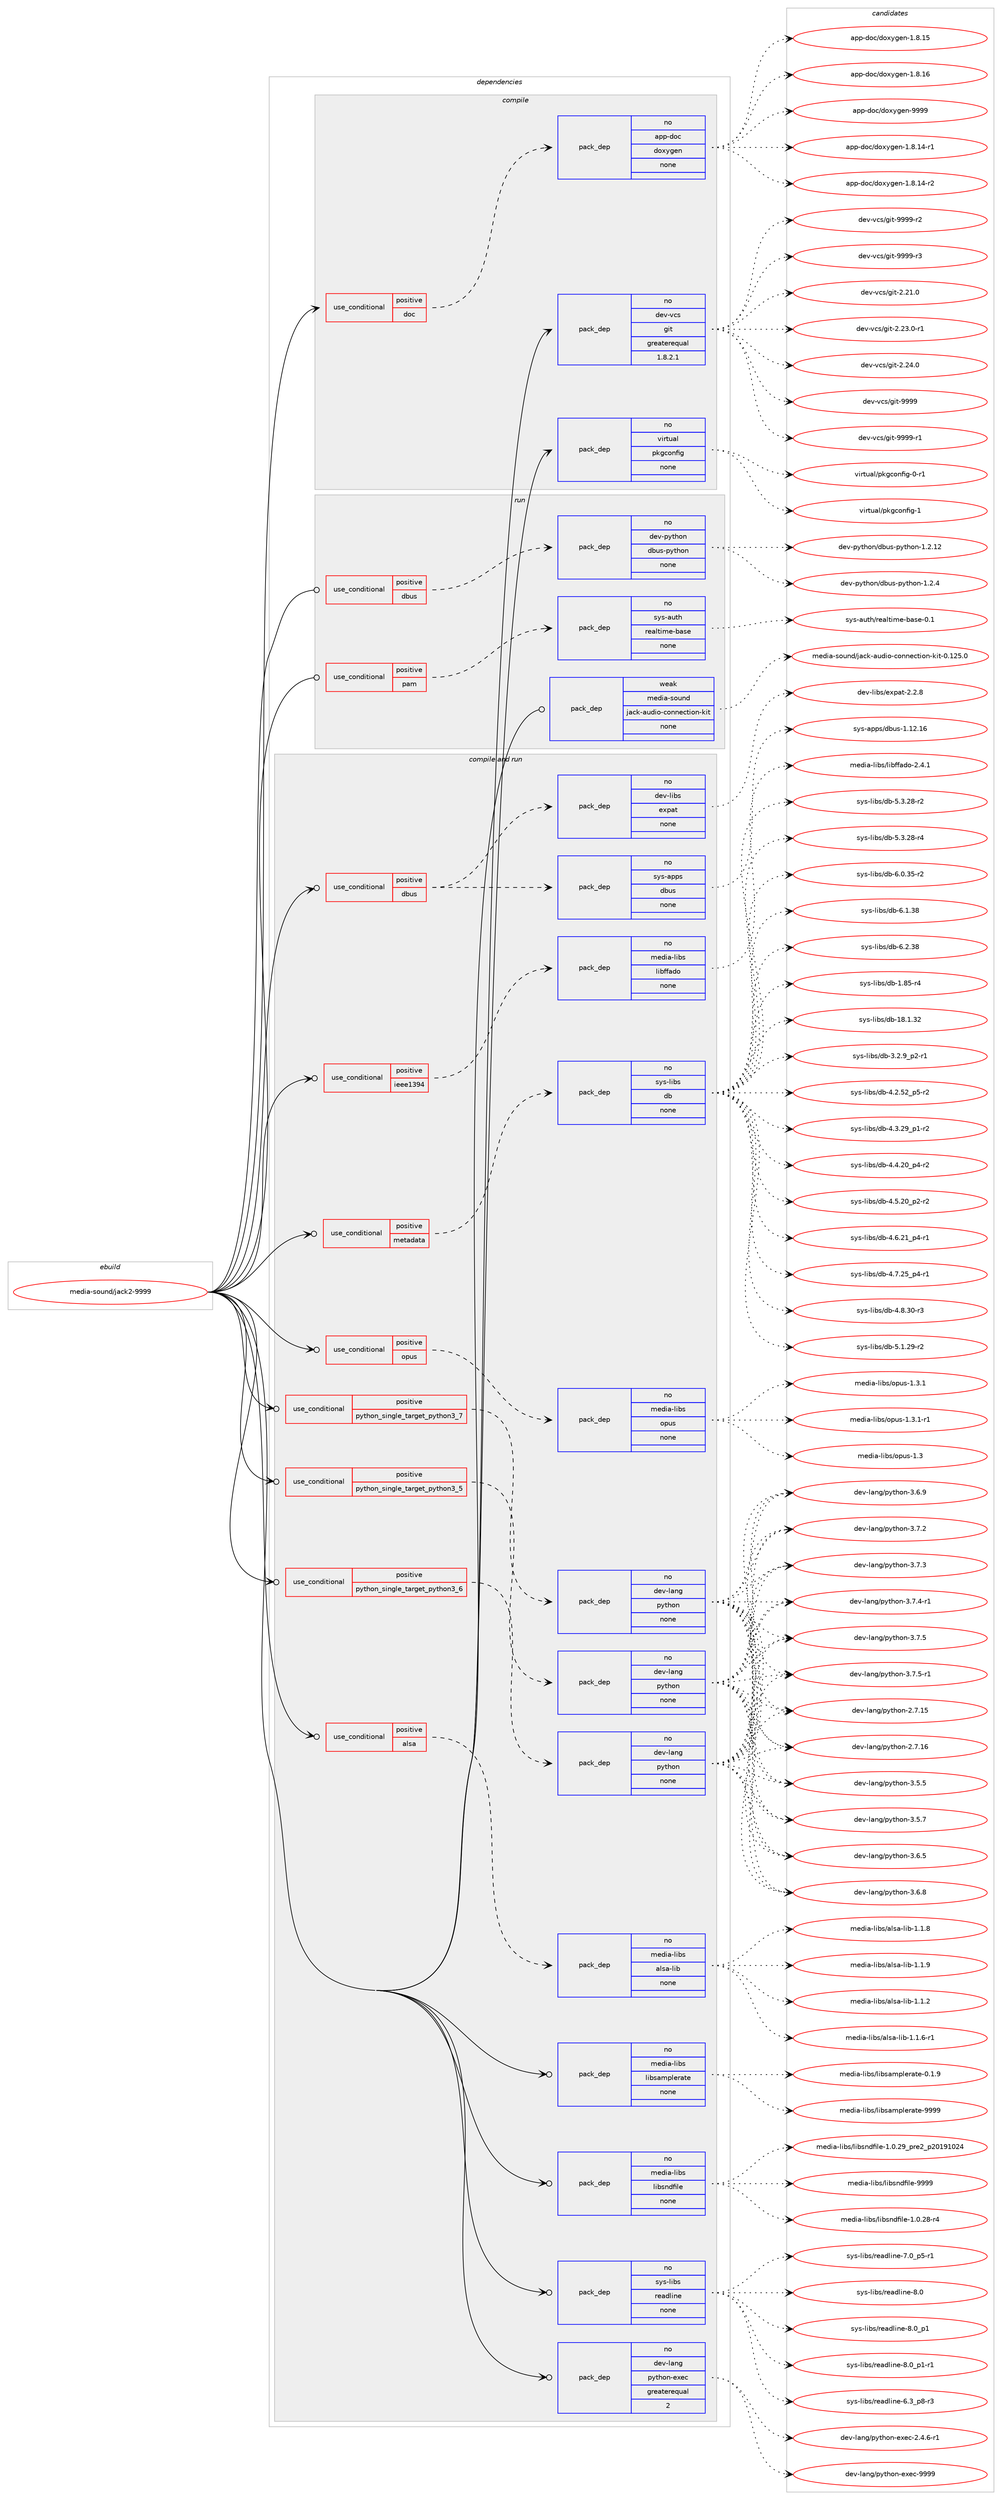 digraph prolog {

# *************
# Graph options
# *************

newrank=true;
concentrate=true;
compound=true;
graph [rankdir=LR,fontname=Helvetica,fontsize=10,ranksep=1.5];#, ranksep=2.5, nodesep=0.2];
edge  [arrowhead=vee];
node  [fontname=Helvetica,fontsize=10];

# **********
# The ebuild
# **********

subgraph cluster_leftcol {
color=gray;
rank=same;
label=<<i>ebuild</i>>;
id [label="media-sound/jack2-9999", color=red, width=4, href="../media-sound/jack2-9999.svg"];
}

# ****************
# The dependencies
# ****************

subgraph cluster_midcol {
color=gray;
label=<<i>dependencies</i>>;
subgraph cluster_compile {
fillcolor="#eeeeee";
style=filled;
label=<<i>compile</i>>;
subgraph cond194132 {
dependency799610 [label=<<TABLE BORDER="0" CELLBORDER="1" CELLSPACING="0" CELLPADDING="4"><TR><TD ROWSPAN="3" CELLPADDING="10">use_conditional</TD></TR><TR><TD>positive</TD></TR><TR><TD>doc</TD></TR></TABLE>>, shape=none, color=red];
subgraph pack591504 {
dependency799611 [label=<<TABLE BORDER="0" CELLBORDER="1" CELLSPACING="0" CELLPADDING="4" WIDTH="220"><TR><TD ROWSPAN="6" CELLPADDING="30">pack_dep</TD></TR><TR><TD WIDTH="110">no</TD></TR><TR><TD>app-doc</TD></TR><TR><TD>doxygen</TD></TR><TR><TD>none</TD></TR><TR><TD></TD></TR></TABLE>>, shape=none, color=blue];
}
dependency799610:e -> dependency799611:w [weight=20,style="dashed",arrowhead="vee"];
}
id:e -> dependency799610:w [weight=20,style="solid",arrowhead="vee"];
subgraph pack591505 {
dependency799612 [label=<<TABLE BORDER="0" CELLBORDER="1" CELLSPACING="0" CELLPADDING="4" WIDTH="220"><TR><TD ROWSPAN="6" CELLPADDING="30">pack_dep</TD></TR><TR><TD WIDTH="110">no</TD></TR><TR><TD>dev-vcs</TD></TR><TR><TD>git</TD></TR><TR><TD>greaterequal</TD></TR><TR><TD>1.8.2.1</TD></TR></TABLE>>, shape=none, color=blue];
}
id:e -> dependency799612:w [weight=20,style="solid",arrowhead="vee"];
subgraph pack591506 {
dependency799613 [label=<<TABLE BORDER="0" CELLBORDER="1" CELLSPACING="0" CELLPADDING="4" WIDTH="220"><TR><TD ROWSPAN="6" CELLPADDING="30">pack_dep</TD></TR><TR><TD WIDTH="110">no</TD></TR><TR><TD>virtual</TD></TR><TR><TD>pkgconfig</TD></TR><TR><TD>none</TD></TR><TR><TD></TD></TR></TABLE>>, shape=none, color=blue];
}
id:e -> dependency799613:w [weight=20,style="solid",arrowhead="vee"];
}
subgraph cluster_compileandrun {
fillcolor="#eeeeee";
style=filled;
label=<<i>compile and run</i>>;
subgraph cond194133 {
dependency799614 [label=<<TABLE BORDER="0" CELLBORDER="1" CELLSPACING="0" CELLPADDING="4"><TR><TD ROWSPAN="3" CELLPADDING="10">use_conditional</TD></TR><TR><TD>positive</TD></TR><TR><TD>alsa</TD></TR></TABLE>>, shape=none, color=red];
subgraph pack591507 {
dependency799615 [label=<<TABLE BORDER="0" CELLBORDER="1" CELLSPACING="0" CELLPADDING="4" WIDTH="220"><TR><TD ROWSPAN="6" CELLPADDING="30">pack_dep</TD></TR><TR><TD WIDTH="110">no</TD></TR><TR><TD>media-libs</TD></TR><TR><TD>alsa-lib</TD></TR><TR><TD>none</TD></TR><TR><TD></TD></TR></TABLE>>, shape=none, color=blue];
}
dependency799614:e -> dependency799615:w [weight=20,style="dashed",arrowhead="vee"];
}
id:e -> dependency799614:w [weight=20,style="solid",arrowhead="odotvee"];
subgraph cond194134 {
dependency799616 [label=<<TABLE BORDER="0" CELLBORDER="1" CELLSPACING="0" CELLPADDING="4"><TR><TD ROWSPAN="3" CELLPADDING="10">use_conditional</TD></TR><TR><TD>positive</TD></TR><TR><TD>dbus</TD></TR></TABLE>>, shape=none, color=red];
subgraph pack591508 {
dependency799617 [label=<<TABLE BORDER="0" CELLBORDER="1" CELLSPACING="0" CELLPADDING="4" WIDTH="220"><TR><TD ROWSPAN="6" CELLPADDING="30">pack_dep</TD></TR><TR><TD WIDTH="110">no</TD></TR><TR><TD>dev-libs</TD></TR><TR><TD>expat</TD></TR><TR><TD>none</TD></TR><TR><TD></TD></TR></TABLE>>, shape=none, color=blue];
}
dependency799616:e -> dependency799617:w [weight=20,style="dashed",arrowhead="vee"];
subgraph pack591509 {
dependency799618 [label=<<TABLE BORDER="0" CELLBORDER="1" CELLSPACING="0" CELLPADDING="4" WIDTH="220"><TR><TD ROWSPAN="6" CELLPADDING="30">pack_dep</TD></TR><TR><TD WIDTH="110">no</TD></TR><TR><TD>sys-apps</TD></TR><TR><TD>dbus</TD></TR><TR><TD>none</TD></TR><TR><TD></TD></TR></TABLE>>, shape=none, color=blue];
}
dependency799616:e -> dependency799618:w [weight=20,style="dashed",arrowhead="vee"];
}
id:e -> dependency799616:w [weight=20,style="solid",arrowhead="odotvee"];
subgraph cond194135 {
dependency799619 [label=<<TABLE BORDER="0" CELLBORDER="1" CELLSPACING="0" CELLPADDING="4"><TR><TD ROWSPAN="3" CELLPADDING="10">use_conditional</TD></TR><TR><TD>positive</TD></TR><TR><TD>ieee1394</TD></TR></TABLE>>, shape=none, color=red];
subgraph pack591510 {
dependency799620 [label=<<TABLE BORDER="0" CELLBORDER="1" CELLSPACING="0" CELLPADDING="4" WIDTH="220"><TR><TD ROWSPAN="6" CELLPADDING="30">pack_dep</TD></TR><TR><TD WIDTH="110">no</TD></TR><TR><TD>media-libs</TD></TR><TR><TD>libffado</TD></TR><TR><TD>none</TD></TR><TR><TD></TD></TR></TABLE>>, shape=none, color=blue];
}
dependency799619:e -> dependency799620:w [weight=20,style="dashed",arrowhead="vee"];
}
id:e -> dependency799619:w [weight=20,style="solid",arrowhead="odotvee"];
subgraph cond194136 {
dependency799621 [label=<<TABLE BORDER="0" CELLBORDER="1" CELLSPACING="0" CELLPADDING="4"><TR><TD ROWSPAN="3" CELLPADDING="10">use_conditional</TD></TR><TR><TD>positive</TD></TR><TR><TD>metadata</TD></TR></TABLE>>, shape=none, color=red];
subgraph pack591511 {
dependency799622 [label=<<TABLE BORDER="0" CELLBORDER="1" CELLSPACING="0" CELLPADDING="4" WIDTH="220"><TR><TD ROWSPAN="6" CELLPADDING="30">pack_dep</TD></TR><TR><TD WIDTH="110">no</TD></TR><TR><TD>sys-libs</TD></TR><TR><TD>db</TD></TR><TR><TD>none</TD></TR><TR><TD></TD></TR></TABLE>>, shape=none, color=blue];
}
dependency799621:e -> dependency799622:w [weight=20,style="dashed",arrowhead="vee"];
}
id:e -> dependency799621:w [weight=20,style="solid",arrowhead="odotvee"];
subgraph cond194137 {
dependency799623 [label=<<TABLE BORDER="0" CELLBORDER="1" CELLSPACING="0" CELLPADDING="4"><TR><TD ROWSPAN="3" CELLPADDING="10">use_conditional</TD></TR><TR><TD>positive</TD></TR><TR><TD>opus</TD></TR></TABLE>>, shape=none, color=red];
subgraph pack591512 {
dependency799624 [label=<<TABLE BORDER="0" CELLBORDER="1" CELLSPACING="0" CELLPADDING="4" WIDTH="220"><TR><TD ROWSPAN="6" CELLPADDING="30">pack_dep</TD></TR><TR><TD WIDTH="110">no</TD></TR><TR><TD>media-libs</TD></TR><TR><TD>opus</TD></TR><TR><TD>none</TD></TR><TR><TD></TD></TR></TABLE>>, shape=none, color=blue];
}
dependency799623:e -> dependency799624:w [weight=20,style="dashed",arrowhead="vee"];
}
id:e -> dependency799623:w [weight=20,style="solid",arrowhead="odotvee"];
subgraph cond194138 {
dependency799625 [label=<<TABLE BORDER="0" CELLBORDER="1" CELLSPACING="0" CELLPADDING="4"><TR><TD ROWSPAN="3" CELLPADDING="10">use_conditional</TD></TR><TR><TD>positive</TD></TR><TR><TD>python_single_target_python3_5</TD></TR></TABLE>>, shape=none, color=red];
subgraph pack591513 {
dependency799626 [label=<<TABLE BORDER="0" CELLBORDER="1" CELLSPACING="0" CELLPADDING="4" WIDTH="220"><TR><TD ROWSPAN="6" CELLPADDING="30">pack_dep</TD></TR><TR><TD WIDTH="110">no</TD></TR><TR><TD>dev-lang</TD></TR><TR><TD>python</TD></TR><TR><TD>none</TD></TR><TR><TD></TD></TR></TABLE>>, shape=none, color=blue];
}
dependency799625:e -> dependency799626:w [weight=20,style="dashed",arrowhead="vee"];
}
id:e -> dependency799625:w [weight=20,style="solid",arrowhead="odotvee"];
subgraph cond194139 {
dependency799627 [label=<<TABLE BORDER="0" CELLBORDER="1" CELLSPACING="0" CELLPADDING="4"><TR><TD ROWSPAN="3" CELLPADDING="10">use_conditional</TD></TR><TR><TD>positive</TD></TR><TR><TD>python_single_target_python3_6</TD></TR></TABLE>>, shape=none, color=red];
subgraph pack591514 {
dependency799628 [label=<<TABLE BORDER="0" CELLBORDER="1" CELLSPACING="0" CELLPADDING="4" WIDTH="220"><TR><TD ROWSPAN="6" CELLPADDING="30">pack_dep</TD></TR><TR><TD WIDTH="110">no</TD></TR><TR><TD>dev-lang</TD></TR><TR><TD>python</TD></TR><TR><TD>none</TD></TR><TR><TD></TD></TR></TABLE>>, shape=none, color=blue];
}
dependency799627:e -> dependency799628:w [weight=20,style="dashed",arrowhead="vee"];
}
id:e -> dependency799627:w [weight=20,style="solid",arrowhead="odotvee"];
subgraph cond194140 {
dependency799629 [label=<<TABLE BORDER="0" CELLBORDER="1" CELLSPACING="0" CELLPADDING="4"><TR><TD ROWSPAN="3" CELLPADDING="10">use_conditional</TD></TR><TR><TD>positive</TD></TR><TR><TD>python_single_target_python3_7</TD></TR></TABLE>>, shape=none, color=red];
subgraph pack591515 {
dependency799630 [label=<<TABLE BORDER="0" CELLBORDER="1" CELLSPACING="0" CELLPADDING="4" WIDTH="220"><TR><TD ROWSPAN="6" CELLPADDING="30">pack_dep</TD></TR><TR><TD WIDTH="110">no</TD></TR><TR><TD>dev-lang</TD></TR><TR><TD>python</TD></TR><TR><TD>none</TD></TR><TR><TD></TD></TR></TABLE>>, shape=none, color=blue];
}
dependency799629:e -> dependency799630:w [weight=20,style="dashed",arrowhead="vee"];
}
id:e -> dependency799629:w [weight=20,style="solid",arrowhead="odotvee"];
subgraph pack591516 {
dependency799631 [label=<<TABLE BORDER="0" CELLBORDER="1" CELLSPACING="0" CELLPADDING="4" WIDTH="220"><TR><TD ROWSPAN="6" CELLPADDING="30">pack_dep</TD></TR><TR><TD WIDTH="110">no</TD></TR><TR><TD>dev-lang</TD></TR><TR><TD>python-exec</TD></TR><TR><TD>greaterequal</TD></TR><TR><TD>2</TD></TR></TABLE>>, shape=none, color=blue];
}
id:e -> dependency799631:w [weight=20,style="solid",arrowhead="odotvee"];
subgraph pack591517 {
dependency799632 [label=<<TABLE BORDER="0" CELLBORDER="1" CELLSPACING="0" CELLPADDING="4" WIDTH="220"><TR><TD ROWSPAN="6" CELLPADDING="30">pack_dep</TD></TR><TR><TD WIDTH="110">no</TD></TR><TR><TD>media-libs</TD></TR><TR><TD>libsamplerate</TD></TR><TR><TD>none</TD></TR><TR><TD></TD></TR></TABLE>>, shape=none, color=blue];
}
id:e -> dependency799632:w [weight=20,style="solid",arrowhead="odotvee"];
subgraph pack591518 {
dependency799633 [label=<<TABLE BORDER="0" CELLBORDER="1" CELLSPACING="0" CELLPADDING="4" WIDTH="220"><TR><TD ROWSPAN="6" CELLPADDING="30">pack_dep</TD></TR><TR><TD WIDTH="110">no</TD></TR><TR><TD>media-libs</TD></TR><TR><TD>libsndfile</TD></TR><TR><TD>none</TD></TR><TR><TD></TD></TR></TABLE>>, shape=none, color=blue];
}
id:e -> dependency799633:w [weight=20,style="solid",arrowhead="odotvee"];
subgraph pack591519 {
dependency799634 [label=<<TABLE BORDER="0" CELLBORDER="1" CELLSPACING="0" CELLPADDING="4" WIDTH="220"><TR><TD ROWSPAN="6" CELLPADDING="30">pack_dep</TD></TR><TR><TD WIDTH="110">no</TD></TR><TR><TD>sys-libs</TD></TR><TR><TD>readline</TD></TR><TR><TD>none</TD></TR><TR><TD></TD></TR></TABLE>>, shape=none, color=blue];
}
id:e -> dependency799634:w [weight=20,style="solid",arrowhead="odotvee"];
}
subgraph cluster_run {
fillcolor="#eeeeee";
style=filled;
label=<<i>run</i>>;
subgraph cond194141 {
dependency799635 [label=<<TABLE BORDER="0" CELLBORDER="1" CELLSPACING="0" CELLPADDING="4"><TR><TD ROWSPAN="3" CELLPADDING="10">use_conditional</TD></TR><TR><TD>positive</TD></TR><TR><TD>dbus</TD></TR></TABLE>>, shape=none, color=red];
subgraph pack591520 {
dependency799636 [label=<<TABLE BORDER="0" CELLBORDER="1" CELLSPACING="0" CELLPADDING="4" WIDTH="220"><TR><TD ROWSPAN="6" CELLPADDING="30">pack_dep</TD></TR><TR><TD WIDTH="110">no</TD></TR><TR><TD>dev-python</TD></TR><TR><TD>dbus-python</TD></TR><TR><TD>none</TD></TR><TR><TD></TD></TR></TABLE>>, shape=none, color=blue];
}
dependency799635:e -> dependency799636:w [weight=20,style="dashed",arrowhead="vee"];
}
id:e -> dependency799635:w [weight=20,style="solid",arrowhead="odot"];
subgraph cond194142 {
dependency799637 [label=<<TABLE BORDER="0" CELLBORDER="1" CELLSPACING="0" CELLPADDING="4"><TR><TD ROWSPAN="3" CELLPADDING="10">use_conditional</TD></TR><TR><TD>positive</TD></TR><TR><TD>pam</TD></TR></TABLE>>, shape=none, color=red];
subgraph pack591521 {
dependency799638 [label=<<TABLE BORDER="0" CELLBORDER="1" CELLSPACING="0" CELLPADDING="4" WIDTH="220"><TR><TD ROWSPAN="6" CELLPADDING="30">pack_dep</TD></TR><TR><TD WIDTH="110">no</TD></TR><TR><TD>sys-auth</TD></TR><TR><TD>realtime-base</TD></TR><TR><TD>none</TD></TR><TR><TD></TD></TR></TABLE>>, shape=none, color=blue];
}
dependency799637:e -> dependency799638:w [weight=20,style="dashed",arrowhead="vee"];
}
id:e -> dependency799637:w [weight=20,style="solid",arrowhead="odot"];
subgraph pack591522 {
dependency799639 [label=<<TABLE BORDER="0" CELLBORDER="1" CELLSPACING="0" CELLPADDING="4" WIDTH="220"><TR><TD ROWSPAN="6" CELLPADDING="30">pack_dep</TD></TR><TR><TD WIDTH="110">weak</TD></TR><TR><TD>media-sound</TD></TR><TR><TD>jack-audio-connection-kit</TD></TR><TR><TD>none</TD></TR><TR><TD></TD></TR></TABLE>>, shape=none, color=blue];
}
id:e -> dependency799639:w [weight=20,style="solid",arrowhead="odot"];
}
}

# **************
# The candidates
# **************

subgraph cluster_choices {
rank=same;
color=gray;
label=<<i>candidates</i>>;

subgraph choice591504 {
color=black;
nodesep=1;
choice97112112451001119947100111120121103101110454946564649524511449 [label="app-doc/doxygen-1.8.14-r1", color=red, width=4,href="../app-doc/doxygen-1.8.14-r1.svg"];
choice97112112451001119947100111120121103101110454946564649524511450 [label="app-doc/doxygen-1.8.14-r2", color=red, width=4,href="../app-doc/doxygen-1.8.14-r2.svg"];
choice9711211245100111994710011112012110310111045494656464953 [label="app-doc/doxygen-1.8.15", color=red, width=4,href="../app-doc/doxygen-1.8.15.svg"];
choice9711211245100111994710011112012110310111045494656464954 [label="app-doc/doxygen-1.8.16", color=red, width=4,href="../app-doc/doxygen-1.8.16.svg"];
choice971121124510011199471001111201211031011104557575757 [label="app-doc/doxygen-9999", color=red, width=4,href="../app-doc/doxygen-9999.svg"];
dependency799611:e -> choice97112112451001119947100111120121103101110454946564649524511449:w [style=dotted,weight="100"];
dependency799611:e -> choice97112112451001119947100111120121103101110454946564649524511450:w [style=dotted,weight="100"];
dependency799611:e -> choice9711211245100111994710011112012110310111045494656464953:w [style=dotted,weight="100"];
dependency799611:e -> choice9711211245100111994710011112012110310111045494656464954:w [style=dotted,weight="100"];
dependency799611:e -> choice971121124510011199471001111201211031011104557575757:w [style=dotted,weight="100"];
}
subgraph choice591505 {
color=black;
nodesep=1;
choice10010111845118991154710310511645504650494648 [label="dev-vcs/git-2.21.0", color=red, width=4,href="../dev-vcs/git-2.21.0.svg"];
choice100101118451189911547103105116455046505146484511449 [label="dev-vcs/git-2.23.0-r1", color=red, width=4,href="../dev-vcs/git-2.23.0-r1.svg"];
choice10010111845118991154710310511645504650524648 [label="dev-vcs/git-2.24.0", color=red, width=4,href="../dev-vcs/git-2.24.0.svg"];
choice1001011184511899115471031051164557575757 [label="dev-vcs/git-9999", color=red, width=4,href="../dev-vcs/git-9999.svg"];
choice10010111845118991154710310511645575757574511449 [label="dev-vcs/git-9999-r1", color=red, width=4,href="../dev-vcs/git-9999-r1.svg"];
choice10010111845118991154710310511645575757574511450 [label="dev-vcs/git-9999-r2", color=red, width=4,href="../dev-vcs/git-9999-r2.svg"];
choice10010111845118991154710310511645575757574511451 [label="dev-vcs/git-9999-r3", color=red, width=4,href="../dev-vcs/git-9999-r3.svg"];
dependency799612:e -> choice10010111845118991154710310511645504650494648:w [style=dotted,weight="100"];
dependency799612:e -> choice100101118451189911547103105116455046505146484511449:w [style=dotted,weight="100"];
dependency799612:e -> choice10010111845118991154710310511645504650524648:w [style=dotted,weight="100"];
dependency799612:e -> choice1001011184511899115471031051164557575757:w [style=dotted,weight="100"];
dependency799612:e -> choice10010111845118991154710310511645575757574511449:w [style=dotted,weight="100"];
dependency799612:e -> choice10010111845118991154710310511645575757574511450:w [style=dotted,weight="100"];
dependency799612:e -> choice10010111845118991154710310511645575757574511451:w [style=dotted,weight="100"];
}
subgraph choice591506 {
color=black;
nodesep=1;
choice11810511411611797108471121071039911111010210510345484511449 [label="virtual/pkgconfig-0-r1", color=red, width=4,href="../virtual/pkgconfig-0-r1.svg"];
choice1181051141161179710847112107103991111101021051034549 [label="virtual/pkgconfig-1", color=red, width=4,href="../virtual/pkgconfig-1.svg"];
dependency799613:e -> choice11810511411611797108471121071039911111010210510345484511449:w [style=dotted,weight="100"];
dependency799613:e -> choice1181051141161179710847112107103991111101021051034549:w [style=dotted,weight="100"];
}
subgraph choice591507 {
color=black;
nodesep=1;
choice1091011001059745108105981154797108115974510810598454946494650 [label="media-libs/alsa-lib-1.1.2", color=red, width=4,href="../media-libs/alsa-lib-1.1.2.svg"];
choice10910110010597451081059811547971081159745108105984549464946544511449 [label="media-libs/alsa-lib-1.1.6-r1", color=red, width=4,href="../media-libs/alsa-lib-1.1.6-r1.svg"];
choice1091011001059745108105981154797108115974510810598454946494656 [label="media-libs/alsa-lib-1.1.8", color=red, width=4,href="../media-libs/alsa-lib-1.1.8.svg"];
choice1091011001059745108105981154797108115974510810598454946494657 [label="media-libs/alsa-lib-1.1.9", color=red, width=4,href="../media-libs/alsa-lib-1.1.9.svg"];
dependency799615:e -> choice1091011001059745108105981154797108115974510810598454946494650:w [style=dotted,weight="100"];
dependency799615:e -> choice10910110010597451081059811547971081159745108105984549464946544511449:w [style=dotted,weight="100"];
dependency799615:e -> choice1091011001059745108105981154797108115974510810598454946494656:w [style=dotted,weight="100"];
dependency799615:e -> choice1091011001059745108105981154797108115974510810598454946494657:w [style=dotted,weight="100"];
}
subgraph choice591508 {
color=black;
nodesep=1;
choice10010111845108105981154710112011297116455046504656 [label="dev-libs/expat-2.2.8", color=red, width=4,href="../dev-libs/expat-2.2.8.svg"];
dependency799617:e -> choice10010111845108105981154710112011297116455046504656:w [style=dotted,weight="100"];
}
subgraph choice591509 {
color=black;
nodesep=1;
choice115121115459711211211547100981171154549464950464954 [label="sys-apps/dbus-1.12.16", color=red, width=4,href="../sys-apps/dbus-1.12.16.svg"];
dependency799618:e -> choice115121115459711211211547100981171154549464950464954:w [style=dotted,weight="100"];
}
subgraph choice591510 {
color=black;
nodesep=1;
choice109101100105974510810598115471081059810210297100111455046524649 [label="media-libs/libffado-2.4.1", color=red, width=4,href="../media-libs/libffado-2.4.1.svg"];
dependency799620:e -> choice109101100105974510810598115471081059810210297100111455046524649:w [style=dotted,weight="100"];
}
subgraph choice591511 {
color=black;
nodesep=1;
choice1151211154510810598115471009845494656534511452 [label="sys-libs/db-1.85-r4", color=red, width=4,href="../sys-libs/db-1.85-r4.svg"];
choice115121115451081059811547100984549564649465150 [label="sys-libs/db-18.1.32", color=red, width=4,href="../sys-libs/db-18.1.32.svg"];
choice1151211154510810598115471009845514650465795112504511449 [label="sys-libs/db-3.2.9_p2-r1", color=red, width=4,href="../sys-libs/db-3.2.9_p2-r1.svg"];
choice115121115451081059811547100984552465046535095112534511450 [label="sys-libs/db-4.2.52_p5-r2", color=red, width=4,href="../sys-libs/db-4.2.52_p5-r2.svg"];
choice115121115451081059811547100984552465146505795112494511450 [label="sys-libs/db-4.3.29_p1-r2", color=red, width=4,href="../sys-libs/db-4.3.29_p1-r2.svg"];
choice115121115451081059811547100984552465246504895112524511450 [label="sys-libs/db-4.4.20_p4-r2", color=red, width=4,href="../sys-libs/db-4.4.20_p4-r2.svg"];
choice115121115451081059811547100984552465346504895112504511450 [label="sys-libs/db-4.5.20_p2-r2", color=red, width=4,href="../sys-libs/db-4.5.20_p2-r2.svg"];
choice115121115451081059811547100984552465446504995112524511449 [label="sys-libs/db-4.6.21_p4-r1", color=red, width=4,href="../sys-libs/db-4.6.21_p4-r1.svg"];
choice115121115451081059811547100984552465546505395112524511449 [label="sys-libs/db-4.7.25_p4-r1", color=red, width=4,href="../sys-libs/db-4.7.25_p4-r1.svg"];
choice11512111545108105981154710098455246564651484511451 [label="sys-libs/db-4.8.30-r3", color=red, width=4,href="../sys-libs/db-4.8.30-r3.svg"];
choice11512111545108105981154710098455346494650574511450 [label="sys-libs/db-5.1.29-r2", color=red, width=4,href="../sys-libs/db-5.1.29-r2.svg"];
choice11512111545108105981154710098455346514650564511450 [label="sys-libs/db-5.3.28-r2", color=red, width=4,href="../sys-libs/db-5.3.28-r2.svg"];
choice11512111545108105981154710098455346514650564511452 [label="sys-libs/db-5.3.28-r4", color=red, width=4,href="../sys-libs/db-5.3.28-r4.svg"];
choice11512111545108105981154710098455446484651534511450 [label="sys-libs/db-6.0.35-r2", color=red, width=4,href="../sys-libs/db-6.0.35-r2.svg"];
choice1151211154510810598115471009845544649465156 [label="sys-libs/db-6.1.38", color=red, width=4,href="../sys-libs/db-6.1.38.svg"];
choice1151211154510810598115471009845544650465156 [label="sys-libs/db-6.2.38", color=red, width=4,href="../sys-libs/db-6.2.38.svg"];
dependency799622:e -> choice1151211154510810598115471009845494656534511452:w [style=dotted,weight="100"];
dependency799622:e -> choice115121115451081059811547100984549564649465150:w [style=dotted,weight="100"];
dependency799622:e -> choice1151211154510810598115471009845514650465795112504511449:w [style=dotted,weight="100"];
dependency799622:e -> choice115121115451081059811547100984552465046535095112534511450:w [style=dotted,weight="100"];
dependency799622:e -> choice115121115451081059811547100984552465146505795112494511450:w [style=dotted,weight="100"];
dependency799622:e -> choice115121115451081059811547100984552465246504895112524511450:w [style=dotted,weight="100"];
dependency799622:e -> choice115121115451081059811547100984552465346504895112504511450:w [style=dotted,weight="100"];
dependency799622:e -> choice115121115451081059811547100984552465446504995112524511449:w [style=dotted,weight="100"];
dependency799622:e -> choice115121115451081059811547100984552465546505395112524511449:w [style=dotted,weight="100"];
dependency799622:e -> choice11512111545108105981154710098455246564651484511451:w [style=dotted,weight="100"];
dependency799622:e -> choice11512111545108105981154710098455346494650574511450:w [style=dotted,weight="100"];
dependency799622:e -> choice11512111545108105981154710098455346514650564511450:w [style=dotted,weight="100"];
dependency799622:e -> choice11512111545108105981154710098455346514650564511452:w [style=dotted,weight="100"];
dependency799622:e -> choice11512111545108105981154710098455446484651534511450:w [style=dotted,weight="100"];
dependency799622:e -> choice1151211154510810598115471009845544649465156:w [style=dotted,weight="100"];
dependency799622:e -> choice1151211154510810598115471009845544650465156:w [style=dotted,weight="100"];
}
subgraph choice591512 {
color=black;
nodesep=1;
choice1091011001059745108105981154711111211711545494651 [label="media-libs/opus-1.3", color=red, width=4,href="../media-libs/opus-1.3.svg"];
choice10910110010597451081059811547111112117115454946514649 [label="media-libs/opus-1.3.1", color=red, width=4,href="../media-libs/opus-1.3.1.svg"];
choice109101100105974510810598115471111121171154549465146494511449 [label="media-libs/opus-1.3.1-r1", color=red, width=4,href="../media-libs/opus-1.3.1-r1.svg"];
dependency799624:e -> choice1091011001059745108105981154711111211711545494651:w [style=dotted,weight="100"];
dependency799624:e -> choice10910110010597451081059811547111112117115454946514649:w [style=dotted,weight="100"];
dependency799624:e -> choice109101100105974510810598115471111121171154549465146494511449:w [style=dotted,weight="100"];
}
subgraph choice591513 {
color=black;
nodesep=1;
choice10010111845108971101034711212111610411111045504655464953 [label="dev-lang/python-2.7.15", color=red, width=4,href="../dev-lang/python-2.7.15.svg"];
choice10010111845108971101034711212111610411111045504655464954 [label="dev-lang/python-2.7.16", color=red, width=4,href="../dev-lang/python-2.7.16.svg"];
choice100101118451089711010347112121116104111110455146534653 [label="dev-lang/python-3.5.5", color=red, width=4,href="../dev-lang/python-3.5.5.svg"];
choice100101118451089711010347112121116104111110455146534655 [label="dev-lang/python-3.5.7", color=red, width=4,href="../dev-lang/python-3.5.7.svg"];
choice100101118451089711010347112121116104111110455146544653 [label="dev-lang/python-3.6.5", color=red, width=4,href="../dev-lang/python-3.6.5.svg"];
choice100101118451089711010347112121116104111110455146544656 [label="dev-lang/python-3.6.8", color=red, width=4,href="../dev-lang/python-3.6.8.svg"];
choice100101118451089711010347112121116104111110455146544657 [label="dev-lang/python-3.6.9", color=red, width=4,href="../dev-lang/python-3.6.9.svg"];
choice100101118451089711010347112121116104111110455146554650 [label="dev-lang/python-3.7.2", color=red, width=4,href="../dev-lang/python-3.7.2.svg"];
choice100101118451089711010347112121116104111110455146554651 [label="dev-lang/python-3.7.3", color=red, width=4,href="../dev-lang/python-3.7.3.svg"];
choice1001011184510897110103471121211161041111104551465546524511449 [label="dev-lang/python-3.7.4-r1", color=red, width=4,href="../dev-lang/python-3.7.4-r1.svg"];
choice100101118451089711010347112121116104111110455146554653 [label="dev-lang/python-3.7.5", color=red, width=4,href="../dev-lang/python-3.7.5.svg"];
choice1001011184510897110103471121211161041111104551465546534511449 [label="dev-lang/python-3.7.5-r1", color=red, width=4,href="../dev-lang/python-3.7.5-r1.svg"];
dependency799626:e -> choice10010111845108971101034711212111610411111045504655464953:w [style=dotted,weight="100"];
dependency799626:e -> choice10010111845108971101034711212111610411111045504655464954:w [style=dotted,weight="100"];
dependency799626:e -> choice100101118451089711010347112121116104111110455146534653:w [style=dotted,weight="100"];
dependency799626:e -> choice100101118451089711010347112121116104111110455146534655:w [style=dotted,weight="100"];
dependency799626:e -> choice100101118451089711010347112121116104111110455146544653:w [style=dotted,weight="100"];
dependency799626:e -> choice100101118451089711010347112121116104111110455146544656:w [style=dotted,weight="100"];
dependency799626:e -> choice100101118451089711010347112121116104111110455146544657:w [style=dotted,weight="100"];
dependency799626:e -> choice100101118451089711010347112121116104111110455146554650:w [style=dotted,weight="100"];
dependency799626:e -> choice100101118451089711010347112121116104111110455146554651:w [style=dotted,weight="100"];
dependency799626:e -> choice1001011184510897110103471121211161041111104551465546524511449:w [style=dotted,weight="100"];
dependency799626:e -> choice100101118451089711010347112121116104111110455146554653:w [style=dotted,weight="100"];
dependency799626:e -> choice1001011184510897110103471121211161041111104551465546534511449:w [style=dotted,weight="100"];
}
subgraph choice591514 {
color=black;
nodesep=1;
choice10010111845108971101034711212111610411111045504655464953 [label="dev-lang/python-2.7.15", color=red, width=4,href="../dev-lang/python-2.7.15.svg"];
choice10010111845108971101034711212111610411111045504655464954 [label="dev-lang/python-2.7.16", color=red, width=4,href="../dev-lang/python-2.7.16.svg"];
choice100101118451089711010347112121116104111110455146534653 [label="dev-lang/python-3.5.5", color=red, width=4,href="../dev-lang/python-3.5.5.svg"];
choice100101118451089711010347112121116104111110455146534655 [label="dev-lang/python-3.5.7", color=red, width=4,href="../dev-lang/python-3.5.7.svg"];
choice100101118451089711010347112121116104111110455146544653 [label="dev-lang/python-3.6.5", color=red, width=4,href="../dev-lang/python-3.6.5.svg"];
choice100101118451089711010347112121116104111110455146544656 [label="dev-lang/python-3.6.8", color=red, width=4,href="../dev-lang/python-3.6.8.svg"];
choice100101118451089711010347112121116104111110455146544657 [label="dev-lang/python-3.6.9", color=red, width=4,href="../dev-lang/python-3.6.9.svg"];
choice100101118451089711010347112121116104111110455146554650 [label="dev-lang/python-3.7.2", color=red, width=4,href="../dev-lang/python-3.7.2.svg"];
choice100101118451089711010347112121116104111110455146554651 [label="dev-lang/python-3.7.3", color=red, width=4,href="../dev-lang/python-3.7.3.svg"];
choice1001011184510897110103471121211161041111104551465546524511449 [label="dev-lang/python-3.7.4-r1", color=red, width=4,href="../dev-lang/python-3.7.4-r1.svg"];
choice100101118451089711010347112121116104111110455146554653 [label="dev-lang/python-3.7.5", color=red, width=4,href="../dev-lang/python-3.7.5.svg"];
choice1001011184510897110103471121211161041111104551465546534511449 [label="dev-lang/python-3.7.5-r1", color=red, width=4,href="../dev-lang/python-3.7.5-r1.svg"];
dependency799628:e -> choice10010111845108971101034711212111610411111045504655464953:w [style=dotted,weight="100"];
dependency799628:e -> choice10010111845108971101034711212111610411111045504655464954:w [style=dotted,weight="100"];
dependency799628:e -> choice100101118451089711010347112121116104111110455146534653:w [style=dotted,weight="100"];
dependency799628:e -> choice100101118451089711010347112121116104111110455146534655:w [style=dotted,weight="100"];
dependency799628:e -> choice100101118451089711010347112121116104111110455146544653:w [style=dotted,weight="100"];
dependency799628:e -> choice100101118451089711010347112121116104111110455146544656:w [style=dotted,weight="100"];
dependency799628:e -> choice100101118451089711010347112121116104111110455146544657:w [style=dotted,weight="100"];
dependency799628:e -> choice100101118451089711010347112121116104111110455146554650:w [style=dotted,weight="100"];
dependency799628:e -> choice100101118451089711010347112121116104111110455146554651:w [style=dotted,weight="100"];
dependency799628:e -> choice1001011184510897110103471121211161041111104551465546524511449:w [style=dotted,weight="100"];
dependency799628:e -> choice100101118451089711010347112121116104111110455146554653:w [style=dotted,weight="100"];
dependency799628:e -> choice1001011184510897110103471121211161041111104551465546534511449:w [style=dotted,weight="100"];
}
subgraph choice591515 {
color=black;
nodesep=1;
choice10010111845108971101034711212111610411111045504655464953 [label="dev-lang/python-2.7.15", color=red, width=4,href="../dev-lang/python-2.7.15.svg"];
choice10010111845108971101034711212111610411111045504655464954 [label="dev-lang/python-2.7.16", color=red, width=4,href="../dev-lang/python-2.7.16.svg"];
choice100101118451089711010347112121116104111110455146534653 [label="dev-lang/python-3.5.5", color=red, width=4,href="../dev-lang/python-3.5.5.svg"];
choice100101118451089711010347112121116104111110455146534655 [label="dev-lang/python-3.5.7", color=red, width=4,href="../dev-lang/python-3.5.7.svg"];
choice100101118451089711010347112121116104111110455146544653 [label="dev-lang/python-3.6.5", color=red, width=4,href="../dev-lang/python-3.6.5.svg"];
choice100101118451089711010347112121116104111110455146544656 [label="dev-lang/python-3.6.8", color=red, width=4,href="../dev-lang/python-3.6.8.svg"];
choice100101118451089711010347112121116104111110455146544657 [label="dev-lang/python-3.6.9", color=red, width=4,href="../dev-lang/python-3.6.9.svg"];
choice100101118451089711010347112121116104111110455146554650 [label="dev-lang/python-3.7.2", color=red, width=4,href="../dev-lang/python-3.7.2.svg"];
choice100101118451089711010347112121116104111110455146554651 [label="dev-lang/python-3.7.3", color=red, width=4,href="../dev-lang/python-3.7.3.svg"];
choice1001011184510897110103471121211161041111104551465546524511449 [label="dev-lang/python-3.7.4-r1", color=red, width=4,href="../dev-lang/python-3.7.4-r1.svg"];
choice100101118451089711010347112121116104111110455146554653 [label="dev-lang/python-3.7.5", color=red, width=4,href="../dev-lang/python-3.7.5.svg"];
choice1001011184510897110103471121211161041111104551465546534511449 [label="dev-lang/python-3.7.5-r1", color=red, width=4,href="../dev-lang/python-3.7.5-r1.svg"];
dependency799630:e -> choice10010111845108971101034711212111610411111045504655464953:w [style=dotted,weight="100"];
dependency799630:e -> choice10010111845108971101034711212111610411111045504655464954:w [style=dotted,weight="100"];
dependency799630:e -> choice100101118451089711010347112121116104111110455146534653:w [style=dotted,weight="100"];
dependency799630:e -> choice100101118451089711010347112121116104111110455146534655:w [style=dotted,weight="100"];
dependency799630:e -> choice100101118451089711010347112121116104111110455146544653:w [style=dotted,weight="100"];
dependency799630:e -> choice100101118451089711010347112121116104111110455146544656:w [style=dotted,weight="100"];
dependency799630:e -> choice100101118451089711010347112121116104111110455146544657:w [style=dotted,weight="100"];
dependency799630:e -> choice100101118451089711010347112121116104111110455146554650:w [style=dotted,weight="100"];
dependency799630:e -> choice100101118451089711010347112121116104111110455146554651:w [style=dotted,weight="100"];
dependency799630:e -> choice1001011184510897110103471121211161041111104551465546524511449:w [style=dotted,weight="100"];
dependency799630:e -> choice100101118451089711010347112121116104111110455146554653:w [style=dotted,weight="100"];
dependency799630:e -> choice1001011184510897110103471121211161041111104551465546534511449:w [style=dotted,weight="100"];
}
subgraph choice591516 {
color=black;
nodesep=1;
choice10010111845108971101034711212111610411111045101120101994550465246544511449 [label="dev-lang/python-exec-2.4.6-r1", color=red, width=4,href="../dev-lang/python-exec-2.4.6-r1.svg"];
choice10010111845108971101034711212111610411111045101120101994557575757 [label="dev-lang/python-exec-9999", color=red, width=4,href="../dev-lang/python-exec-9999.svg"];
dependency799631:e -> choice10010111845108971101034711212111610411111045101120101994550465246544511449:w [style=dotted,weight="100"];
dependency799631:e -> choice10010111845108971101034711212111610411111045101120101994557575757:w [style=dotted,weight="100"];
}
subgraph choice591517 {
color=black;
nodesep=1;
choice10910110010597451081059811547108105981159710911210810111497116101454846494657 [label="media-libs/libsamplerate-0.1.9", color=red, width=4,href="../media-libs/libsamplerate-0.1.9.svg"];
choice109101100105974510810598115471081059811597109112108101114971161014557575757 [label="media-libs/libsamplerate-9999", color=red, width=4,href="../media-libs/libsamplerate-9999.svg"];
dependency799632:e -> choice10910110010597451081059811547108105981159710911210810111497116101454846494657:w [style=dotted,weight="100"];
dependency799632:e -> choice109101100105974510810598115471081059811597109112108101114971161014557575757:w [style=dotted,weight="100"];
}
subgraph choice591518 {
color=black;
nodesep=1;
choice1091011001059745108105981154710810598115110100102105108101454946484650564511452 [label="media-libs/libsndfile-1.0.28-r4", color=red, width=4,href="../media-libs/libsndfile-1.0.28-r4.svg"];
choice1091011001059745108105981154710810598115110100102105108101454946484650579511211410150951125048495749485052 [label="media-libs/libsndfile-1.0.29_pre2_p20191024", color=red, width=4,href="../media-libs/libsndfile-1.0.29_pre2_p20191024.svg"];
choice10910110010597451081059811547108105981151101001021051081014557575757 [label="media-libs/libsndfile-9999", color=red, width=4,href="../media-libs/libsndfile-9999.svg"];
dependency799633:e -> choice1091011001059745108105981154710810598115110100102105108101454946484650564511452:w [style=dotted,weight="100"];
dependency799633:e -> choice1091011001059745108105981154710810598115110100102105108101454946484650579511211410150951125048495749485052:w [style=dotted,weight="100"];
dependency799633:e -> choice10910110010597451081059811547108105981151101001021051081014557575757:w [style=dotted,weight="100"];
}
subgraph choice591519 {
color=black;
nodesep=1;
choice115121115451081059811547114101971001081051101014554465195112564511451 [label="sys-libs/readline-6.3_p8-r3", color=red, width=4,href="../sys-libs/readline-6.3_p8-r3.svg"];
choice115121115451081059811547114101971001081051101014555464895112534511449 [label="sys-libs/readline-7.0_p5-r1", color=red, width=4,href="../sys-libs/readline-7.0_p5-r1.svg"];
choice1151211154510810598115471141019710010810511010145564648 [label="sys-libs/readline-8.0", color=red, width=4,href="../sys-libs/readline-8.0.svg"];
choice11512111545108105981154711410197100108105110101455646489511249 [label="sys-libs/readline-8.0_p1", color=red, width=4,href="../sys-libs/readline-8.0_p1.svg"];
choice115121115451081059811547114101971001081051101014556464895112494511449 [label="sys-libs/readline-8.0_p1-r1", color=red, width=4,href="../sys-libs/readline-8.0_p1-r1.svg"];
dependency799634:e -> choice115121115451081059811547114101971001081051101014554465195112564511451:w [style=dotted,weight="100"];
dependency799634:e -> choice115121115451081059811547114101971001081051101014555464895112534511449:w [style=dotted,weight="100"];
dependency799634:e -> choice1151211154510810598115471141019710010810511010145564648:w [style=dotted,weight="100"];
dependency799634:e -> choice11512111545108105981154711410197100108105110101455646489511249:w [style=dotted,weight="100"];
dependency799634:e -> choice115121115451081059811547114101971001081051101014556464895112494511449:w [style=dotted,weight="100"];
}
subgraph choice591520 {
color=black;
nodesep=1;
choice1001011184511212111610411111047100981171154511212111610411111045494650464950 [label="dev-python/dbus-python-1.2.12", color=red, width=4,href="../dev-python/dbus-python-1.2.12.svg"];
choice10010111845112121116104111110471009811711545112121116104111110454946504652 [label="dev-python/dbus-python-1.2.4", color=red, width=4,href="../dev-python/dbus-python-1.2.4.svg"];
dependency799636:e -> choice1001011184511212111610411111047100981171154511212111610411111045494650464950:w [style=dotted,weight="100"];
dependency799636:e -> choice10010111845112121116104111110471009811711545112121116104111110454946504652:w [style=dotted,weight="100"];
}
subgraph choice591521 {
color=black;
nodesep=1;
choice1151211154597117116104471141019710811610510910145989711510145484649 [label="sys-auth/realtime-base-0.1", color=red, width=4,href="../sys-auth/realtime-base-0.1.svg"];
dependency799638:e -> choice1151211154597117116104471141019710811610510910145989711510145484649:w [style=dotted,weight="100"];
}
subgraph choice591522 {
color=black;
nodesep=1;
choice10910110010597451151111171101004710697991074597117100105111459911111011010199116105111110451071051164548464950534648 [label="media-sound/jack-audio-connection-kit-0.125.0", color=red, width=4,href="../media-sound/jack-audio-connection-kit-0.125.0.svg"];
dependency799639:e -> choice10910110010597451151111171101004710697991074597117100105111459911111011010199116105111110451071051164548464950534648:w [style=dotted,weight="100"];
}
}

}
